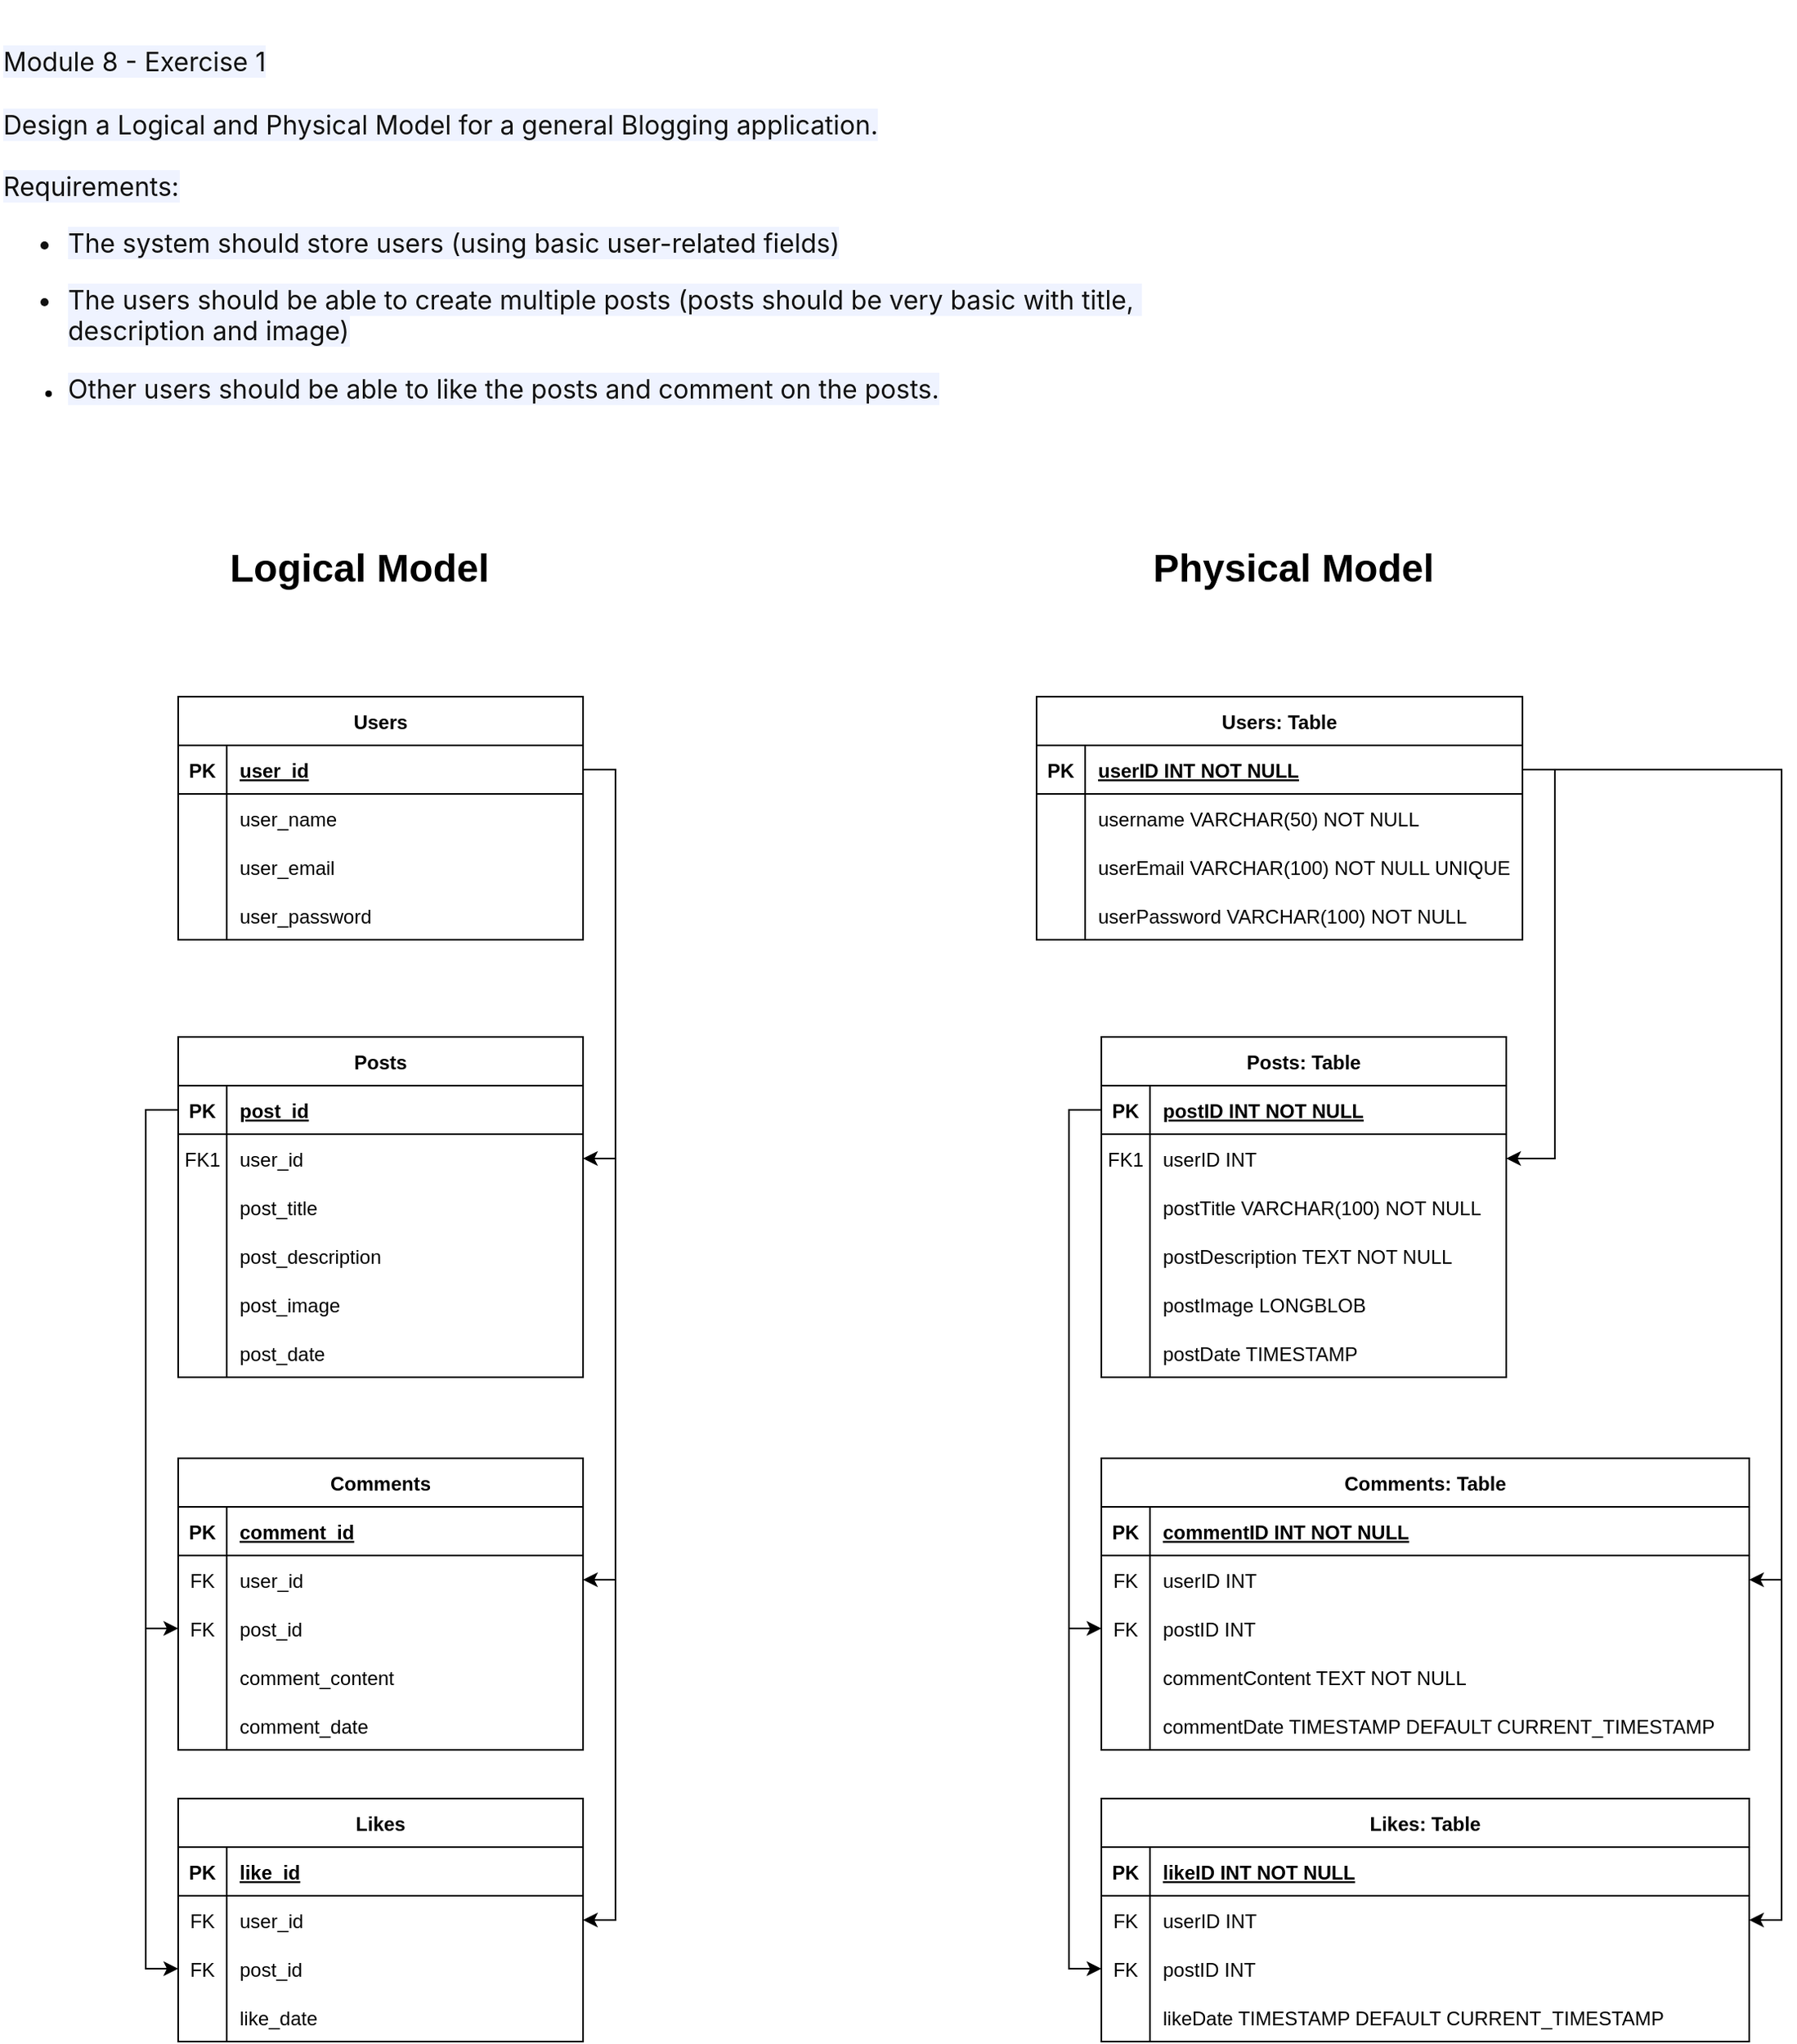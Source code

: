 <mxfile version="24.7.7">
  <diagram id="R2lEEEUBdFMjLlhIrx00" name="Page-1">
    <mxGraphModel dx="840" dy="446" grid="1" gridSize="10" guides="1" tooltips="1" connect="1" arrows="1" fold="1" page="1" pageScale="1" pageWidth="850" pageHeight="1100" math="0" shadow="0" extFonts="Permanent Marker^https://fonts.googleapis.com/css?family=Permanent+Marker">
      <root>
        <mxCell id="0" />
        <mxCell id="1" parent="0" />
        <mxCell id="C-vyLk0tnHw3VtMMgP7b-2" value="Posts" style="shape=table;startSize=30;container=1;collapsible=1;childLayout=tableLayout;fixedRows=1;rowLines=0;fontStyle=1;align=center;resizeLast=1;" parent="1" vertex="1">
          <mxGeometry x="200" y="670" width="250" height="210" as="geometry" />
        </mxCell>
        <mxCell id="C-vyLk0tnHw3VtMMgP7b-3" value="" style="shape=partialRectangle;collapsible=0;dropTarget=0;pointerEvents=0;fillColor=none;points=[[0,0.5],[1,0.5]];portConstraint=eastwest;top=0;left=0;right=0;bottom=1;" parent="C-vyLk0tnHw3VtMMgP7b-2" vertex="1">
          <mxGeometry y="30" width="250" height="30" as="geometry" />
        </mxCell>
        <mxCell id="C-vyLk0tnHw3VtMMgP7b-4" value="PK" style="shape=partialRectangle;overflow=hidden;connectable=0;fillColor=none;top=0;left=0;bottom=0;right=0;fontStyle=1;" parent="C-vyLk0tnHw3VtMMgP7b-3" vertex="1">
          <mxGeometry width="30" height="30" as="geometry">
            <mxRectangle width="30" height="30" as="alternateBounds" />
          </mxGeometry>
        </mxCell>
        <mxCell id="C-vyLk0tnHw3VtMMgP7b-5" value="post_id" style="shape=partialRectangle;overflow=hidden;connectable=0;fillColor=none;top=0;left=0;bottom=0;right=0;align=left;spacingLeft=6;fontStyle=5;" parent="C-vyLk0tnHw3VtMMgP7b-3" vertex="1">
          <mxGeometry x="30" width="220" height="30" as="geometry">
            <mxRectangle width="220" height="30" as="alternateBounds" />
          </mxGeometry>
        </mxCell>
        <mxCell id="C-vyLk0tnHw3VtMMgP7b-6" value="" style="shape=partialRectangle;collapsible=0;dropTarget=0;pointerEvents=0;fillColor=none;points=[[0,0.5],[1,0.5]];portConstraint=eastwest;top=0;left=0;right=0;bottom=0;" parent="C-vyLk0tnHw3VtMMgP7b-2" vertex="1">
          <mxGeometry y="60" width="250" height="30" as="geometry" />
        </mxCell>
        <mxCell id="C-vyLk0tnHw3VtMMgP7b-7" value="FK1" style="shape=partialRectangle;overflow=hidden;connectable=0;fillColor=none;top=0;left=0;bottom=0;right=0;" parent="C-vyLk0tnHw3VtMMgP7b-6" vertex="1">
          <mxGeometry width="30" height="30" as="geometry">
            <mxRectangle width="30" height="30" as="alternateBounds" />
          </mxGeometry>
        </mxCell>
        <mxCell id="C-vyLk0tnHw3VtMMgP7b-8" value="user_id" style="shape=partialRectangle;overflow=hidden;connectable=0;fillColor=none;top=0;left=0;bottom=0;right=0;align=left;spacingLeft=6;" parent="C-vyLk0tnHw3VtMMgP7b-6" vertex="1">
          <mxGeometry x="30" width="220" height="30" as="geometry">
            <mxRectangle width="220" height="30" as="alternateBounds" />
          </mxGeometry>
        </mxCell>
        <mxCell id="C-vyLk0tnHw3VtMMgP7b-9" value="" style="shape=partialRectangle;collapsible=0;dropTarget=0;pointerEvents=0;fillColor=none;points=[[0,0.5],[1,0.5]];portConstraint=eastwest;top=0;left=0;right=0;bottom=0;" parent="C-vyLk0tnHw3VtMMgP7b-2" vertex="1">
          <mxGeometry y="90" width="250" height="30" as="geometry" />
        </mxCell>
        <mxCell id="C-vyLk0tnHw3VtMMgP7b-10" value="" style="shape=partialRectangle;overflow=hidden;connectable=0;fillColor=none;top=0;left=0;bottom=0;right=0;" parent="C-vyLk0tnHw3VtMMgP7b-9" vertex="1">
          <mxGeometry width="30" height="30" as="geometry">
            <mxRectangle width="30" height="30" as="alternateBounds" />
          </mxGeometry>
        </mxCell>
        <mxCell id="C-vyLk0tnHw3VtMMgP7b-11" value="post_title" style="shape=partialRectangle;overflow=hidden;connectable=0;fillColor=none;top=0;left=0;bottom=0;right=0;align=left;spacingLeft=6;" parent="C-vyLk0tnHw3VtMMgP7b-9" vertex="1">
          <mxGeometry x="30" width="220" height="30" as="geometry">
            <mxRectangle width="220" height="30" as="alternateBounds" />
          </mxGeometry>
        </mxCell>
        <mxCell id="HWgr7O2YKV5X13XXDpk1-20" style="shape=partialRectangle;collapsible=0;dropTarget=0;pointerEvents=0;fillColor=none;points=[[0,0.5],[1,0.5]];portConstraint=eastwest;top=0;left=0;right=0;bottom=0;" vertex="1" parent="C-vyLk0tnHw3VtMMgP7b-2">
          <mxGeometry y="120" width="250" height="30" as="geometry" />
        </mxCell>
        <mxCell id="HWgr7O2YKV5X13XXDpk1-21" style="shape=partialRectangle;overflow=hidden;connectable=0;fillColor=none;top=0;left=0;bottom=0;right=0;" vertex="1" parent="HWgr7O2YKV5X13XXDpk1-20">
          <mxGeometry width="30" height="30" as="geometry">
            <mxRectangle width="30" height="30" as="alternateBounds" />
          </mxGeometry>
        </mxCell>
        <mxCell id="HWgr7O2YKV5X13XXDpk1-22" value="post_description" style="shape=partialRectangle;overflow=hidden;connectable=0;fillColor=none;top=0;left=0;bottom=0;right=0;align=left;spacingLeft=6;" vertex="1" parent="HWgr7O2YKV5X13XXDpk1-20">
          <mxGeometry x="30" width="220" height="30" as="geometry">
            <mxRectangle width="220" height="30" as="alternateBounds" />
          </mxGeometry>
        </mxCell>
        <mxCell id="HWgr7O2YKV5X13XXDpk1-23" style="shape=partialRectangle;collapsible=0;dropTarget=0;pointerEvents=0;fillColor=none;points=[[0,0.5],[1,0.5]];portConstraint=eastwest;top=0;left=0;right=0;bottom=0;" vertex="1" parent="C-vyLk0tnHw3VtMMgP7b-2">
          <mxGeometry y="150" width="250" height="30" as="geometry" />
        </mxCell>
        <mxCell id="HWgr7O2YKV5X13XXDpk1-24" style="shape=partialRectangle;overflow=hidden;connectable=0;fillColor=none;top=0;left=0;bottom=0;right=0;" vertex="1" parent="HWgr7O2YKV5X13XXDpk1-23">
          <mxGeometry width="30" height="30" as="geometry">
            <mxRectangle width="30" height="30" as="alternateBounds" />
          </mxGeometry>
        </mxCell>
        <mxCell id="HWgr7O2YKV5X13XXDpk1-25" value="post_image" style="shape=partialRectangle;overflow=hidden;connectable=0;fillColor=none;top=0;left=0;bottom=0;right=0;align=left;spacingLeft=6;" vertex="1" parent="HWgr7O2YKV5X13XXDpk1-23">
          <mxGeometry x="30" width="220" height="30" as="geometry">
            <mxRectangle width="220" height="30" as="alternateBounds" />
          </mxGeometry>
        </mxCell>
        <mxCell id="HWgr7O2YKV5X13XXDpk1-54" style="shape=partialRectangle;collapsible=0;dropTarget=0;pointerEvents=0;fillColor=none;points=[[0,0.5],[1,0.5]];portConstraint=eastwest;top=0;left=0;right=0;bottom=0;" vertex="1" parent="C-vyLk0tnHw3VtMMgP7b-2">
          <mxGeometry y="180" width="250" height="30" as="geometry" />
        </mxCell>
        <mxCell id="HWgr7O2YKV5X13XXDpk1-55" style="shape=partialRectangle;overflow=hidden;connectable=0;fillColor=none;top=0;left=0;bottom=0;right=0;" vertex="1" parent="HWgr7O2YKV5X13XXDpk1-54">
          <mxGeometry width="30" height="30" as="geometry">
            <mxRectangle width="30" height="30" as="alternateBounds" />
          </mxGeometry>
        </mxCell>
        <mxCell id="HWgr7O2YKV5X13XXDpk1-56" value="post_date" style="shape=partialRectangle;overflow=hidden;connectable=0;fillColor=none;top=0;left=0;bottom=0;right=0;align=left;spacingLeft=6;" vertex="1" parent="HWgr7O2YKV5X13XXDpk1-54">
          <mxGeometry x="30" width="220" height="30" as="geometry">
            <mxRectangle width="220" height="30" as="alternateBounds" />
          </mxGeometry>
        </mxCell>
        <mxCell id="C-vyLk0tnHw3VtMMgP7b-23" value="Users" style="shape=table;startSize=30;container=1;collapsible=1;childLayout=tableLayout;fixedRows=1;rowLines=0;fontStyle=1;align=center;resizeLast=1;" parent="1" vertex="1">
          <mxGeometry x="200" y="460" width="250" height="150" as="geometry" />
        </mxCell>
        <mxCell id="C-vyLk0tnHw3VtMMgP7b-24" value="" style="shape=partialRectangle;collapsible=0;dropTarget=0;pointerEvents=0;fillColor=none;points=[[0,0.5],[1,0.5]];portConstraint=eastwest;top=0;left=0;right=0;bottom=1;" parent="C-vyLk0tnHw3VtMMgP7b-23" vertex="1">
          <mxGeometry y="30" width="250" height="30" as="geometry" />
        </mxCell>
        <mxCell id="C-vyLk0tnHw3VtMMgP7b-25" value="PK" style="shape=partialRectangle;overflow=hidden;connectable=0;fillColor=none;top=0;left=0;bottom=0;right=0;fontStyle=1;" parent="C-vyLk0tnHw3VtMMgP7b-24" vertex="1">
          <mxGeometry width="30" height="30" as="geometry">
            <mxRectangle width="30" height="30" as="alternateBounds" />
          </mxGeometry>
        </mxCell>
        <mxCell id="C-vyLk0tnHw3VtMMgP7b-26" value="user_id" style="shape=partialRectangle;overflow=hidden;connectable=0;fillColor=none;top=0;left=0;bottom=0;right=0;align=left;spacingLeft=6;fontStyle=5;" parent="C-vyLk0tnHw3VtMMgP7b-24" vertex="1">
          <mxGeometry x="30" width="220" height="30" as="geometry">
            <mxRectangle width="220" height="30" as="alternateBounds" />
          </mxGeometry>
        </mxCell>
        <mxCell id="C-vyLk0tnHw3VtMMgP7b-27" value="" style="shape=partialRectangle;collapsible=0;dropTarget=0;pointerEvents=0;fillColor=none;points=[[0,0.5],[1,0.5]];portConstraint=eastwest;top=0;left=0;right=0;bottom=0;" parent="C-vyLk0tnHw3VtMMgP7b-23" vertex="1">
          <mxGeometry y="60" width="250" height="30" as="geometry" />
        </mxCell>
        <mxCell id="C-vyLk0tnHw3VtMMgP7b-28" value="" style="shape=partialRectangle;overflow=hidden;connectable=0;fillColor=none;top=0;left=0;bottom=0;right=0;" parent="C-vyLk0tnHw3VtMMgP7b-27" vertex="1">
          <mxGeometry width="30" height="30" as="geometry">
            <mxRectangle width="30" height="30" as="alternateBounds" />
          </mxGeometry>
        </mxCell>
        <mxCell id="C-vyLk0tnHw3VtMMgP7b-29" value="user_name" style="shape=partialRectangle;overflow=hidden;connectable=0;fillColor=none;top=0;left=0;bottom=0;right=0;align=left;spacingLeft=6;" parent="C-vyLk0tnHw3VtMMgP7b-27" vertex="1">
          <mxGeometry x="30" width="220" height="30" as="geometry">
            <mxRectangle width="220" height="30" as="alternateBounds" />
          </mxGeometry>
        </mxCell>
        <mxCell id="HWgr7O2YKV5X13XXDpk1-26" style="shape=partialRectangle;collapsible=0;dropTarget=0;pointerEvents=0;fillColor=none;points=[[0,0.5],[1,0.5]];portConstraint=eastwest;top=0;left=0;right=0;bottom=0;" vertex="1" parent="C-vyLk0tnHw3VtMMgP7b-23">
          <mxGeometry y="90" width="250" height="30" as="geometry" />
        </mxCell>
        <mxCell id="HWgr7O2YKV5X13XXDpk1-27" style="shape=partialRectangle;overflow=hidden;connectable=0;fillColor=none;top=0;left=0;bottom=0;right=0;" vertex="1" parent="HWgr7O2YKV5X13XXDpk1-26">
          <mxGeometry width="30" height="30" as="geometry">
            <mxRectangle width="30" height="30" as="alternateBounds" />
          </mxGeometry>
        </mxCell>
        <mxCell id="HWgr7O2YKV5X13XXDpk1-28" value="user_email" style="shape=partialRectangle;overflow=hidden;connectable=0;fillColor=none;top=0;left=0;bottom=0;right=0;align=left;spacingLeft=6;" vertex="1" parent="HWgr7O2YKV5X13XXDpk1-26">
          <mxGeometry x="30" width="220" height="30" as="geometry">
            <mxRectangle width="220" height="30" as="alternateBounds" />
          </mxGeometry>
        </mxCell>
        <mxCell id="HWgr7O2YKV5X13XXDpk1-29" style="shape=partialRectangle;collapsible=0;dropTarget=0;pointerEvents=0;fillColor=none;points=[[0,0.5],[1,0.5]];portConstraint=eastwest;top=0;left=0;right=0;bottom=0;" vertex="1" parent="C-vyLk0tnHw3VtMMgP7b-23">
          <mxGeometry y="120" width="250" height="30" as="geometry" />
        </mxCell>
        <mxCell id="HWgr7O2YKV5X13XXDpk1-30" style="shape=partialRectangle;overflow=hidden;connectable=0;fillColor=none;top=0;left=0;bottom=0;right=0;" vertex="1" parent="HWgr7O2YKV5X13XXDpk1-29">
          <mxGeometry width="30" height="30" as="geometry">
            <mxRectangle width="30" height="30" as="alternateBounds" />
          </mxGeometry>
        </mxCell>
        <mxCell id="HWgr7O2YKV5X13XXDpk1-31" value="user_password" style="shape=partialRectangle;overflow=hidden;connectable=0;fillColor=none;top=0;left=0;bottom=0;right=0;align=left;spacingLeft=6;" vertex="1" parent="HWgr7O2YKV5X13XXDpk1-29">
          <mxGeometry x="30" width="220" height="30" as="geometry">
            <mxRectangle width="220" height="30" as="alternateBounds" />
          </mxGeometry>
        </mxCell>
        <mxCell id="HWgr7O2YKV5X13XXDpk1-41" value="Likes" style="shape=table;startSize=30;container=1;collapsible=1;childLayout=tableLayout;fixedRows=1;rowLines=0;fontStyle=1;align=center;resizeLast=1;" vertex="1" parent="1">
          <mxGeometry x="200" y="1140" width="250" height="150" as="geometry" />
        </mxCell>
        <mxCell id="HWgr7O2YKV5X13XXDpk1-42" value="" style="shape=partialRectangle;collapsible=0;dropTarget=0;pointerEvents=0;fillColor=none;points=[[0,0.5],[1,0.5]];portConstraint=eastwest;top=0;left=0;right=0;bottom=1;" vertex="1" parent="HWgr7O2YKV5X13XXDpk1-41">
          <mxGeometry y="30" width="250" height="30" as="geometry" />
        </mxCell>
        <mxCell id="HWgr7O2YKV5X13XXDpk1-43" value="PK" style="shape=partialRectangle;overflow=hidden;connectable=0;fillColor=none;top=0;left=0;bottom=0;right=0;fontStyle=1;" vertex="1" parent="HWgr7O2YKV5X13XXDpk1-42">
          <mxGeometry width="30" height="30" as="geometry">
            <mxRectangle width="30" height="30" as="alternateBounds" />
          </mxGeometry>
        </mxCell>
        <mxCell id="HWgr7O2YKV5X13XXDpk1-44" value="like_id" style="shape=partialRectangle;overflow=hidden;connectable=0;fillColor=none;top=0;left=0;bottom=0;right=0;align=left;spacingLeft=6;fontStyle=5;" vertex="1" parent="HWgr7O2YKV5X13XXDpk1-42">
          <mxGeometry x="30" width="220" height="30" as="geometry">
            <mxRectangle width="220" height="30" as="alternateBounds" />
          </mxGeometry>
        </mxCell>
        <mxCell id="HWgr7O2YKV5X13XXDpk1-45" value="" style="shape=partialRectangle;collapsible=0;dropTarget=0;pointerEvents=0;fillColor=none;points=[[0,0.5],[1,0.5]];portConstraint=eastwest;top=0;left=0;right=0;bottom=0;" vertex="1" parent="HWgr7O2YKV5X13XXDpk1-41">
          <mxGeometry y="60" width="250" height="30" as="geometry" />
        </mxCell>
        <mxCell id="HWgr7O2YKV5X13XXDpk1-46" value="FK" style="shape=partialRectangle;overflow=hidden;connectable=0;fillColor=none;top=0;left=0;bottom=0;right=0;" vertex="1" parent="HWgr7O2YKV5X13XXDpk1-45">
          <mxGeometry width="30" height="30" as="geometry">
            <mxRectangle width="30" height="30" as="alternateBounds" />
          </mxGeometry>
        </mxCell>
        <mxCell id="HWgr7O2YKV5X13XXDpk1-47" value="user_id" style="shape=partialRectangle;overflow=hidden;connectable=0;fillColor=none;top=0;left=0;bottom=0;right=0;align=left;spacingLeft=6;" vertex="1" parent="HWgr7O2YKV5X13XXDpk1-45">
          <mxGeometry x="30" width="220" height="30" as="geometry">
            <mxRectangle width="220" height="30" as="alternateBounds" />
          </mxGeometry>
        </mxCell>
        <mxCell id="HWgr7O2YKV5X13XXDpk1-48" style="shape=partialRectangle;collapsible=0;dropTarget=0;pointerEvents=0;fillColor=none;points=[[0,0.5],[1,0.5]];portConstraint=eastwest;top=0;left=0;right=0;bottom=0;" vertex="1" parent="HWgr7O2YKV5X13XXDpk1-41">
          <mxGeometry y="90" width="250" height="30" as="geometry" />
        </mxCell>
        <mxCell id="HWgr7O2YKV5X13XXDpk1-49" value="FK" style="shape=partialRectangle;overflow=hidden;connectable=0;fillColor=none;top=0;left=0;bottom=0;right=0;" vertex="1" parent="HWgr7O2YKV5X13XXDpk1-48">
          <mxGeometry width="30" height="30" as="geometry">
            <mxRectangle width="30" height="30" as="alternateBounds" />
          </mxGeometry>
        </mxCell>
        <mxCell id="HWgr7O2YKV5X13XXDpk1-50" value="post_id" style="shape=partialRectangle;overflow=hidden;connectable=0;fillColor=none;top=0;left=0;bottom=0;right=0;align=left;spacingLeft=6;" vertex="1" parent="HWgr7O2YKV5X13XXDpk1-48">
          <mxGeometry x="30" width="220" height="30" as="geometry">
            <mxRectangle width="220" height="30" as="alternateBounds" />
          </mxGeometry>
        </mxCell>
        <mxCell id="HWgr7O2YKV5X13XXDpk1-51" style="shape=partialRectangle;collapsible=0;dropTarget=0;pointerEvents=0;fillColor=none;points=[[0,0.5],[1,0.5]];portConstraint=eastwest;top=0;left=0;right=0;bottom=0;" vertex="1" parent="HWgr7O2YKV5X13XXDpk1-41">
          <mxGeometry y="120" width="250" height="30" as="geometry" />
        </mxCell>
        <mxCell id="HWgr7O2YKV5X13XXDpk1-52" style="shape=partialRectangle;overflow=hidden;connectable=0;fillColor=none;top=0;left=0;bottom=0;right=0;" vertex="1" parent="HWgr7O2YKV5X13XXDpk1-51">
          <mxGeometry width="30" height="30" as="geometry">
            <mxRectangle width="30" height="30" as="alternateBounds" />
          </mxGeometry>
        </mxCell>
        <mxCell id="HWgr7O2YKV5X13XXDpk1-53" value="like_date" style="shape=partialRectangle;overflow=hidden;connectable=0;fillColor=none;top=0;left=0;bottom=0;right=0;align=left;spacingLeft=6;" vertex="1" parent="HWgr7O2YKV5X13XXDpk1-51">
          <mxGeometry x="30" width="220" height="30" as="geometry">
            <mxRectangle width="220" height="30" as="alternateBounds" />
          </mxGeometry>
        </mxCell>
        <mxCell id="HWgr7O2YKV5X13XXDpk1-57" value="Comments" style="shape=table;startSize=30;container=1;collapsible=1;childLayout=tableLayout;fixedRows=1;rowLines=0;fontStyle=1;align=center;resizeLast=1;" vertex="1" parent="1">
          <mxGeometry x="200" y="930" width="250" height="180" as="geometry" />
        </mxCell>
        <mxCell id="HWgr7O2YKV5X13XXDpk1-58" value="" style="shape=partialRectangle;collapsible=0;dropTarget=0;pointerEvents=0;fillColor=none;points=[[0,0.5],[1,0.5]];portConstraint=eastwest;top=0;left=0;right=0;bottom=1;" vertex="1" parent="HWgr7O2YKV5X13XXDpk1-57">
          <mxGeometry y="30" width="250" height="30" as="geometry" />
        </mxCell>
        <mxCell id="HWgr7O2YKV5X13XXDpk1-59" value="PK" style="shape=partialRectangle;overflow=hidden;connectable=0;fillColor=none;top=0;left=0;bottom=0;right=0;fontStyle=1;" vertex="1" parent="HWgr7O2YKV5X13XXDpk1-58">
          <mxGeometry width="30" height="30" as="geometry">
            <mxRectangle width="30" height="30" as="alternateBounds" />
          </mxGeometry>
        </mxCell>
        <mxCell id="HWgr7O2YKV5X13XXDpk1-60" value="comment_id" style="shape=partialRectangle;overflow=hidden;connectable=0;fillColor=none;top=0;left=0;bottom=0;right=0;align=left;spacingLeft=6;fontStyle=5;" vertex="1" parent="HWgr7O2YKV5X13XXDpk1-58">
          <mxGeometry x="30" width="220" height="30" as="geometry">
            <mxRectangle width="220" height="30" as="alternateBounds" />
          </mxGeometry>
        </mxCell>
        <mxCell id="HWgr7O2YKV5X13XXDpk1-61" value="" style="shape=partialRectangle;collapsible=0;dropTarget=0;pointerEvents=0;fillColor=none;points=[[0,0.5],[1,0.5]];portConstraint=eastwest;top=0;left=0;right=0;bottom=0;" vertex="1" parent="HWgr7O2YKV5X13XXDpk1-57">
          <mxGeometry y="60" width="250" height="30" as="geometry" />
        </mxCell>
        <mxCell id="HWgr7O2YKV5X13XXDpk1-62" value="FK" style="shape=partialRectangle;overflow=hidden;connectable=0;fillColor=none;top=0;left=0;bottom=0;right=0;" vertex="1" parent="HWgr7O2YKV5X13XXDpk1-61">
          <mxGeometry width="30" height="30" as="geometry">
            <mxRectangle width="30" height="30" as="alternateBounds" />
          </mxGeometry>
        </mxCell>
        <mxCell id="HWgr7O2YKV5X13XXDpk1-63" value="user_id" style="shape=partialRectangle;overflow=hidden;connectable=0;fillColor=none;top=0;left=0;bottom=0;right=0;align=left;spacingLeft=6;" vertex="1" parent="HWgr7O2YKV5X13XXDpk1-61">
          <mxGeometry x="30" width="220" height="30" as="geometry">
            <mxRectangle width="220" height="30" as="alternateBounds" />
          </mxGeometry>
        </mxCell>
        <mxCell id="HWgr7O2YKV5X13XXDpk1-64" style="shape=partialRectangle;collapsible=0;dropTarget=0;pointerEvents=0;fillColor=none;points=[[0,0.5],[1,0.5]];portConstraint=eastwest;top=0;left=0;right=0;bottom=0;" vertex="1" parent="HWgr7O2YKV5X13XXDpk1-57">
          <mxGeometry y="90" width="250" height="30" as="geometry" />
        </mxCell>
        <mxCell id="HWgr7O2YKV5X13XXDpk1-65" value="FK" style="shape=partialRectangle;overflow=hidden;connectable=0;fillColor=none;top=0;left=0;bottom=0;right=0;" vertex="1" parent="HWgr7O2YKV5X13XXDpk1-64">
          <mxGeometry width="30" height="30" as="geometry">
            <mxRectangle width="30" height="30" as="alternateBounds" />
          </mxGeometry>
        </mxCell>
        <mxCell id="HWgr7O2YKV5X13XXDpk1-66" value="post_id" style="shape=partialRectangle;overflow=hidden;connectable=0;fillColor=none;top=0;left=0;bottom=0;right=0;align=left;spacingLeft=6;" vertex="1" parent="HWgr7O2YKV5X13XXDpk1-64">
          <mxGeometry x="30" width="220" height="30" as="geometry">
            <mxRectangle width="220" height="30" as="alternateBounds" />
          </mxGeometry>
        </mxCell>
        <mxCell id="HWgr7O2YKV5X13XXDpk1-183" style="shape=partialRectangle;collapsible=0;dropTarget=0;pointerEvents=0;fillColor=none;points=[[0,0.5],[1,0.5]];portConstraint=eastwest;top=0;left=0;right=0;bottom=0;" vertex="1" parent="HWgr7O2YKV5X13XXDpk1-57">
          <mxGeometry y="120" width="250" height="30" as="geometry" />
        </mxCell>
        <mxCell id="HWgr7O2YKV5X13XXDpk1-184" style="shape=partialRectangle;overflow=hidden;connectable=0;fillColor=none;top=0;left=0;bottom=0;right=0;" vertex="1" parent="HWgr7O2YKV5X13XXDpk1-183">
          <mxGeometry width="30" height="30" as="geometry">
            <mxRectangle width="30" height="30" as="alternateBounds" />
          </mxGeometry>
        </mxCell>
        <mxCell id="HWgr7O2YKV5X13XXDpk1-185" value="comment_content" style="shape=partialRectangle;overflow=hidden;connectable=0;fillColor=none;top=0;left=0;bottom=0;right=0;align=left;spacingLeft=6;" vertex="1" parent="HWgr7O2YKV5X13XXDpk1-183">
          <mxGeometry x="30" width="220" height="30" as="geometry">
            <mxRectangle width="220" height="30" as="alternateBounds" />
          </mxGeometry>
        </mxCell>
        <mxCell id="HWgr7O2YKV5X13XXDpk1-67" style="shape=partialRectangle;collapsible=0;dropTarget=0;pointerEvents=0;fillColor=none;points=[[0,0.5],[1,0.5]];portConstraint=eastwest;top=0;left=0;right=0;bottom=0;" vertex="1" parent="HWgr7O2YKV5X13XXDpk1-57">
          <mxGeometry y="150" width="250" height="30" as="geometry" />
        </mxCell>
        <mxCell id="HWgr7O2YKV5X13XXDpk1-68" style="shape=partialRectangle;overflow=hidden;connectable=0;fillColor=none;top=0;left=0;bottom=0;right=0;" vertex="1" parent="HWgr7O2YKV5X13XXDpk1-67">
          <mxGeometry width="30" height="30" as="geometry">
            <mxRectangle width="30" height="30" as="alternateBounds" />
          </mxGeometry>
        </mxCell>
        <mxCell id="HWgr7O2YKV5X13XXDpk1-69" value="comment_date" style="shape=partialRectangle;overflow=hidden;connectable=0;fillColor=none;top=0;left=0;bottom=0;right=0;align=left;spacingLeft=6;" vertex="1" parent="HWgr7O2YKV5X13XXDpk1-67">
          <mxGeometry x="30" width="220" height="30" as="geometry">
            <mxRectangle width="220" height="30" as="alternateBounds" />
          </mxGeometry>
        </mxCell>
        <mxCell id="HWgr7O2YKV5X13XXDpk1-79" style="edgeStyle=orthogonalEdgeStyle;rounded=0;orthogonalLoop=1;jettySize=auto;html=1;exitX=1;exitY=0.5;exitDx=0;exitDy=0;entryX=1;entryY=0.5;entryDx=0;entryDy=0;" edge="1" parent="1" source="C-vyLk0tnHw3VtMMgP7b-24" target="C-vyLk0tnHw3VtMMgP7b-6">
          <mxGeometry relative="1" as="geometry" />
        </mxCell>
        <mxCell id="HWgr7O2YKV5X13XXDpk1-80" style="edgeStyle=orthogonalEdgeStyle;rounded=0;orthogonalLoop=1;jettySize=auto;html=1;exitX=1;exitY=0.5;exitDx=0;exitDy=0;entryX=1;entryY=0.5;entryDx=0;entryDy=0;" edge="1" parent="1" source="C-vyLk0tnHw3VtMMgP7b-24" target="HWgr7O2YKV5X13XXDpk1-61">
          <mxGeometry relative="1" as="geometry" />
        </mxCell>
        <mxCell id="HWgr7O2YKV5X13XXDpk1-81" style="edgeStyle=orthogonalEdgeStyle;rounded=0;orthogonalLoop=1;jettySize=auto;html=1;exitX=1;exitY=0.5;exitDx=0;exitDy=0;entryX=1;entryY=0.5;entryDx=0;entryDy=0;" edge="1" parent="1" source="C-vyLk0tnHw3VtMMgP7b-24" target="HWgr7O2YKV5X13XXDpk1-45">
          <mxGeometry relative="1" as="geometry" />
        </mxCell>
        <mxCell id="HWgr7O2YKV5X13XXDpk1-82" style="edgeStyle=orthogonalEdgeStyle;rounded=0;orthogonalLoop=1;jettySize=auto;html=1;exitX=0;exitY=0.5;exitDx=0;exitDy=0;entryX=0;entryY=0.5;entryDx=0;entryDy=0;" edge="1" parent="1" source="C-vyLk0tnHw3VtMMgP7b-3" target="HWgr7O2YKV5X13XXDpk1-64">
          <mxGeometry relative="1" as="geometry" />
        </mxCell>
        <mxCell id="HWgr7O2YKV5X13XXDpk1-83" style="edgeStyle=orthogonalEdgeStyle;rounded=0;orthogonalLoop=1;jettySize=auto;html=1;exitX=0;exitY=0.5;exitDx=0;exitDy=0;entryX=0;entryY=0.5;entryDx=0;entryDy=0;" edge="1" parent="1" source="C-vyLk0tnHw3VtMMgP7b-3" target="HWgr7O2YKV5X13XXDpk1-48">
          <mxGeometry relative="1" as="geometry" />
        </mxCell>
        <mxCell id="HWgr7O2YKV5X13XXDpk1-84" value="&lt;div&gt;&lt;span style=&quot;color: rgb(17, 17, 17); font-family: -apple-system, Roboto, SegoeUI, &amp;quot;Segoe UI&amp;quot;, &amp;quot;Helvetica Neue&amp;quot;, Helvetica, &amp;quot;Microsoft YaHei&amp;quot;, &amp;quot;Meiryo UI&amp;quot;, Meiryo, &amp;quot;Arial Unicode MS&amp;quot;, sans-serif; font-size: 16px; white-space-collapse: preserve; background-color: rgb(239, 243, 255);&quot;&gt;Module 8 - Exercise 1&lt;/span&gt;&lt;/div&gt;&lt;div&gt;&lt;span style=&quot;color: rgb(17, 17, 17); font-family: -apple-system, Roboto, SegoeUI, &amp;quot;Segoe UI&amp;quot;, &amp;quot;Helvetica Neue&amp;quot;, Helvetica, &amp;quot;Microsoft YaHei&amp;quot;, &amp;quot;Meiryo UI&amp;quot;, Meiryo, &amp;quot;Arial Unicode MS&amp;quot;, sans-serif; font-size: 16px; white-space-collapse: preserve; background-color: rgb(239, 243, 255);&quot;&gt;&lt;br&gt;&lt;/span&gt;&lt;/div&gt;&lt;span style=&quot;color: rgb(17, 17, 17); font-family: -apple-system, Roboto, SegoeUI, &amp;quot;Segoe UI&amp;quot;, &amp;quot;Helvetica Neue&amp;quot;, Helvetica, &amp;quot;Microsoft YaHei&amp;quot;, &amp;quot;Meiryo UI&amp;quot;, Meiryo, &amp;quot;Arial Unicode MS&amp;quot;, sans-serif; font-size: 16px; white-space-collapse: preserve; background-color: rgb(239, 243, 255);&quot;&gt;Design a Logical and Physical Model for a general Blogging application.&lt;/span&gt;&lt;div&gt;&lt;span style=&quot;color: rgb(17, 17, 17); font-family: -apple-system, Roboto, SegoeUI, &amp;quot;Segoe UI&amp;quot;, &amp;quot;Helvetica Neue&amp;quot;, Helvetica, &amp;quot;Microsoft YaHei&amp;quot;, &amp;quot;Meiryo UI&amp;quot;, Meiryo, &amp;quot;Arial Unicode MS&amp;quot;, sans-serif; font-size: 16px; white-space-collapse: preserve; background-color: rgb(239, 243, 255);&quot;&gt;&lt;br&gt;Requirements:&lt;br&gt;&lt;ul&gt;&lt;li&gt;&lt;span style=&quot;color: rgb(17, 17, 17); font-family: -apple-system, Roboto, SegoeUI, &amp;quot;Segoe UI&amp;quot;, &amp;quot;Helvetica Neue&amp;quot;, Helvetica, &amp;quot;Microsoft YaHei&amp;quot;, &amp;quot;Meiryo UI&amp;quot;, Meiryo, &amp;quot;Arial Unicode MS&amp;quot;, sans-serif; font-size: 16px; white-space-collapse: preserve; background-color: rgb(239, 243, 255);&quot;&gt;The system should store users (using basic user-related fields)&lt;/span&gt;&lt;/li&gt;&lt;/ul&gt;&lt;/span&gt;&lt;/div&gt;&lt;div&gt;&lt;span style=&quot;color: rgb(17, 17, 17); font-family: -apple-system, Roboto, SegoeUI, &amp;quot;Segoe UI&amp;quot;, &amp;quot;Helvetica Neue&amp;quot;, Helvetica, &amp;quot;Microsoft YaHei&amp;quot;, &amp;quot;Meiryo UI&amp;quot;, Meiryo, &amp;quot;Arial Unicode MS&amp;quot;, sans-serif; font-size: 16px; white-space-collapse: preserve; background-color: rgb(239, 243, 255);&quot;&gt;&lt;ul&gt;&lt;li&gt;&lt;span style=&quot;color: rgb(17, 17, 17); font-family: -apple-system, Roboto, SegoeUI, &amp;quot;Segoe UI&amp;quot;, &amp;quot;Helvetica Neue&amp;quot;, Helvetica, &amp;quot;Microsoft YaHei&amp;quot;, &amp;quot;Meiryo UI&amp;quot;, Meiryo, &amp;quot;Arial Unicode MS&amp;quot;, sans-serif; font-size: 16px; white-space-collapse: preserve; background-color: rgb(239, 243, 255);&quot;&gt;The users should be able to create multiple posts (posts should be very basic with &lt;/span&gt;&lt;span style=&quot;background-color: rgb(239, 243, 255); color: rgb(17, 17, 17); font-family: -apple-system, Roboto, SegoeUI, &amp;quot;Segoe UI&amp;quot;, &amp;quot;Helvetica Neue&amp;quot;, Helvetica, &amp;quot;Microsoft YaHei&amp;quot;, &amp;quot;Meiryo UI&amp;quot;, Meiryo, &amp;quot;Arial Unicode MS&amp;quot;, sans-serif; font-size: 16px; white-space-collapse: preserve;&quot;&gt;title, description and image)&lt;/span&gt;&lt;/li&gt;&lt;/ul&gt;&lt;/span&gt;&lt;/div&gt;&lt;div&gt;&lt;ul&gt;&lt;li&gt;&lt;span style=&quot;color: rgb(17, 17, 17); font-family: -apple-system, Roboto, SegoeUI, &amp;quot;Segoe UI&amp;quot;, &amp;quot;Helvetica Neue&amp;quot;, Helvetica, &amp;quot;Microsoft YaHei&amp;quot;, &amp;quot;Meiryo UI&amp;quot;, Meiryo, &amp;quot;Arial Unicode MS&amp;quot;, sans-serif; font-size: 16px; white-space-collapse: preserve; background-color: rgb(239, 243, 255);&quot;&gt;Other users should be able to like the posts and comment on the posts.&lt;/span&gt;&lt;/li&gt;&lt;/ul&gt;&lt;/div&gt;" style="text;html=1;align=left;verticalAlign=middle;whiteSpace=wrap;rounded=0;" vertex="1" parent="1">
          <mxGeometry x="90" y="30" width="750" height="290" as="geometry" />
        </mxCell>
        <mxCell id="HWgr7O2YKV5X13XXDpk1-85" value="&lt;h1 style=&quot;margin-top: 0px;&quot;&gt;Logical Model&lt;/h1&gt;" style="text;html=1;whiteSpace=wrap;overflow=hidden;rounded=0;" vertex="1" parent="1">
          <mxGeometry x="230" y="360" width="180" height="50" as="geometry" />
        </mxCell>
        <mxCell id="HWgr7O2YKV5X13XXDpk1-115" value="Posts: Table" style="shape=table;startSize=30;container=1;collapsible=1;childLayout=tableLayout;fixedRows=1;rowLines=0;fontStyle=1;align=center;resizeLast=1;" vertex="1" parent="1">
          <mxGeometry x="770" y="670" width="250" height="210" as="geometry" />
        </mxCell>
        <mxCell id="HWgr7O2YKV5X13XXDpk1-116" value="" style="shape=partialRectangle;collapsible=0;dropTarget=0;pointerEvents=0;fillColor=none;points=[[0,0.5],[1,0.5]];portConstraint=eastwest;top=0;left=0;right=0;bottom=1;" vertex="1" parent="HWgr7O2YKV5X13XXDpk1-115">
          <mxGeometry y="30" width="250" height="30" as="geometry" />
        </mxCell>
        <mxCell id="HWgr7O2YKV5X13XXDpk1-117" value="PK" style="shape=partialRectangle;overflow=hidden;connectable=0;fillColor=none;top=0;left=0;bottom=0;right=0;fontStyle=1;" vertex="1" parent="HWgr7O2YKV5X13XXDpk1-116">
          <mxGeometry width="30" height="30" as="geometry">
            <mxRectangle width="30" height="30" as="alternateBounds" />
          </mxGeometry>
        </mxCell>
        <mxCell id="HWgr7O2YKV5X13XXDpk1-118" value="postID INT NOT NULL " style="shape=partialRectangle;overflow=hidden;connectable=0;fillColor=none;top=0;left=0;bottom=0;right=0;align=left;spacingLeft=6;fontStyle=5;" vertex="1" parent="HWgr7O2YKV5X13XXDpk1-116">
          <mxGeometry x="30" width="220" height="30" as="geometry">
            <mxRectangle width="220" height="30" as="alternateBounds" />
          </mxGeometry>
        </mxCell>
        <mxCell id="HWgr7O2YKV5X13XXDpk1-119" value="" style="shape=partialRectangle;collapsible=0;dropTarget=0;pointerEvents=0;fillColor=none;points=[[0,0.5],[1,0.5]];portConstraint=eastwest;top=0;left=0;right=0;bottom=0;" vertex="1" parent="HWgr7O2YKV5X13XXDpk1-115">
          <mxGeometry y="60" width="250" height="30" as="geometry" />
        </mxCell>
        <mxCell id="HWgr7O2YKV5X13XXDpk1-120" value="FK1" style="shape=partialRectangle;overflow=hidden;connectable=0;fillColor=none;top=0;left=0;bottom=0;right=0;" vertex="1" parent="HWgr7O2YKV5X13XXDpk1-119">
          <mxGeometry width="30" height="30" as="geometry">
            <mxRectangle width="30" height="30" as="alternateBounds" />
          </mxGeometry>
        </mxCell>
        <mxCell id="HWgr7O2YKV5X13XXDpk1-121" value="userID INT" style="shape=partialRectangle;overflow=hidden;connectable=0;fillColor=none;top=0;left=0;bottom=0;right=0;align=left;spacingLeft=6;" vertex="1" parent="HWgr7O2YKV5X13XXDpk1-119">
          <mxGeometry x="30" width="220" height="30" as="geometry">
            <mxRectangle width="220" height="30" as="alternateBounds" />
          </mxGeometry>
        </mxCell>
        <mxCell id="HWgr7O2YKV5X13XXDpk1-122" value="" style="shape=partialRectangle;collapsible=0;dropTarget=0;pointerEvents=0;fillColor=none;points=[[0,0.5],[1,0.5]];portConstraint=eastwest;top=0;left=0;right=0;bottom=0;" vertex="1" parent="HWgr7O2YKV5X13XXDpk1-115">
          <mxGeometry y="90" width="250" height="30" as="geometry" />
        </mxCell>
        <mxCell id="HWgr7O2YKV5X13XXDpk1-123" value="" style="shape=partialRectangle;overflow=hidden;connectable=0;fillColor=none;top=0;left=0;bottom=0;right=0;" vertex="1" parent="HWgr7O2YKV5X13XXDpk1-122">
          <mxGeometry width="30" height="30" as="geometry">
            <mxRectangle width="30" height="30" as="alternateBounds" />
          </mxGeometry>
        </mxCell>
        <mxCell id="HWgr7O2YKV5X13XXDpk1-124" value="postTitle VARCHAR(100) NOT NULL" style="shape=partialRectangle;overflow=hidden;connectable=0;fillColor=none;top=0;left=0;bottom=0;right=0;align=left;spacingLeft=6;" vertex="1" parent="HWgr7O2YKV5X13XXDpk1-122">
          <mxGeometry x="30" width="220" height="30" as="geometry">
            <mxRectangle width="220" height="30" as="alternateBounds" />
          </mxGeometry>
        </mxCell>
        <mxCell id="HWgr7O2YKV5X13XXDpk1-125" style="shape=partialRectangle;collapsible=0;dropTarget=0;pointerEvents=0;fillColor=none;points=[[0,0.5],[1,0.5]];portConstraint=eastwest;top=0;left=0;right=0;bottom=0;" vertex="1" parent="HWgr7O2YKV5X13XXDpk1-115">
          <mxGeometry y="120" width="250" height="30" as="geometry" />
        </mxCell>
        <mxCell id="HWgr7O2YKV5X13XXDpk1-126" style="shape=partialRectangle;overflow=hidden;connectable=0;fillColor=none;top=0;left=0;bottom=0;right=0;" vertex="1" parent="HWgr7O2YKV5X13XXDpk1-125">
          <mxGeometry width="30" height="30" as="geometry">
            <mxRectangle width="30" height="30" as="alternateBounds" />
          </mxGeometry>
        </mxCell>
        <mxCell id="HWgr7O2YKV5X13XXDpk1-127" value="postDescription TEXT NOT NULL" style="shape=partialRectangle;overflow=hidden;connectable=0;fillColor=none;top=0;left=0;bottom=0;right=0;align=left;spacingLeft=6;" vertex="1" parent="HWgr7O2YKV5X13XXDpk1-125">
          <mxGeometry x="30" width="220" height="30" as="geometry">
            <mxRectangle width="220" height="30" as="alternateBounds" />
          </mxGeometry>
        </mxCell>
        <mxCell id="HWgr7O2YKV5X13XXDpk1-128" style="shape=partialRectangle;collapsible=0;dropTarget=0;pointerEvents=0;fillColor=none;points=[[0,0.5],[1,0.5]];portConstraint=eastwest;top=0;left=0;right=0;bottom=0;" vertex="1" parent="HWgr7O2YKV5X13XXDpk1-115">
          <mxGeometry y="150" width="250" height="30" as="geometry" />
        </mxCell>
        <mxCell id="HWgr7O2YKV5X13XXDpk1-129" style="shape=partialRectangle;overflow=hidden;connectable=0;fillColor=none;top=0;left=0;bottom=0;right=0;" vertex="1" parent="HWgr7O2YKV5X13XXDpk1-128">
          <mxGeometry width="30" height="30" as="geometry">
            <mxRectangle width="30" height="30" as="alternateBounds" />
          </mxGeometry>
        </mxCell>
        <mxCell id="HWgr7O2YKV5X13XXDpk1-130" value="postImage LONGBLOB" style="shape=partialRectangle;overflow=hidden;connectable=0;fillColor=none;top=0;left=0;bottom=0;right=0;align=left;spacingLeft=6;" vertex="1" parent="HWgr7O2YKV5X13XXDpk1-128">
          <mxGeometry x="30" width="220" height="30" as="geometry">
            <mxRectangle width="220" height="30" as="alternateBounds" />
          </mxGeometry>
        </mxCell>
        <mxCell id="HWgr7O2YKV5X13XXDpk1-131" style="shape=partialRectangle;collapsible=0;dropTarget=0;pointerEvents=0;fillColor=none;points=[[0,0.5],[1,0.5]];portConstraint=eastwest;top=0;left=0;right=0;bottom=0;" vertex="1" parent="HWgr7O2YKV5X13XXDpk1-115">
          <mxGeometry y="180" width="250" height="30" as="geometry" />
        </mxCell>
        <mxCell id="HWgr7O2YKV5X13XXDpk1-132" style="shape=partialRectangle;overflow=hidden;connectable=0;fillColor=none;top=0;left=0;bottom=0;right=0;" vertex="1" parent="HWgr7O2YKV5X13XXDpk1-131">
          <mxGeometry width="30" height="30" as="geometry">
            <mxRectangle width="30" height="30" as="alternateBounds" />
          </mxGeometry>
        </mxCell>
        <mxCell id="HWgr7O2YKV5X13XXDpk1-133" value="postDate TIMESTAMP" style="shape=partialRectangle;overflow=hidden;connectable=0;fillColor=none;top=0;left=0;bottom=0;right=0;align=left;spacingLeft=6;" vertex="1" parent="HWgr7O2YKV5X13XXDpk1-131">
          <mxGeometry x="30" width="220" height="30" as="geometry">
            <mxRectangle width="220" height="30" as="alternateBounds" />
          </mxGeometry>
        </mxCell>
        <mxCell id="HWgr7O2YKV5X13XXDpk1-134" value="Users: Table" style="shape=table;startSize=30;container=1;collapsible=1;childLayout=tableLayout;fixedRows=1;rowLines=0;fontStyle=1;align=center;resizeLast=1;" vertex="1" parent="1">
          <mxGeometry x="730" y="460" width="300" height="150" as="geometry" />
        </mxCell>
        <mxCell id="HWgr7O2YKV5X13XXDpk1-135" value="" style="shape=partialRectangle;collapsible=0;dropTarget=0;pointerEvents=0;fillColor=none;points=[[0,0.5],[1,0.5]];portConstraint=eastwest;top=0;left=0;right=0;bottom=1;" vertex="1" parent="HWgr7O2YKV5X13XXDpk1-134">
          <mxGeometry y="30" width="300" height="30" as="geometry" />
        </mxCell>
        <mxCell id="HWgr7O2YKV5X13XXDpk1-136" value="PK" style="shape=partialRectangle;overflow=hidden;connectable=0;fillColor=none;top=0;left=0;bottom=0;right=0;fontStyle=1;" vertex="1" parent="HWgr7O2YKV5X13XXDpk1-135">
          <mxGeometry width="30" height="30" as="geometry">
            <mxRectangle width="30" height="30" as="alternateBounds" />
          </mxGeometry>
        </mxCell>
        <mxCell id="HWgr7O2YKV5X13XXDpk1-137" value="userID INT NOT NULL " style="shape=partialRectangle;overflow=hidden;connectable=0;fillColor=none;top=0;left=0;bottom=0;right=0;align=left;spacingLeft=6;fontStyle=5;" vertex="1" parent="HWgr7O2YKV5X13XXDpk1-135">
          <mxGeometry x="30" width="270" height="30" as="geometry">
            <mxRectangle width="270" height="30" as="alternateBounds" />
          </mxGeometry>
        </mxCell>
        <mxCell id="HWgr7O2YKV5X13XXDpk1-138" value="" style="shape=partialRectangle;collapsible=0;dropTarget=0;pointerEvents=0;fillColor=none;points=[[0,0.5],[1,0.5]];portConstraint=eastwest;top=0;left=0;right=0;bottom=0;" vertex="1" parent="HWgr7O2YKV5X13XXDpk1-134">
          <mxGeometry y="60" width="300" height="30" as="geometry" />
        </mxCell>
        <mxCell id="HWgr7O2YKV5X13XXDpk1-139" value="" style="shape=partialRectangle;overflow=hidden;connectable=0;fillColor=none;top=0;left=0;bottom=0;right=0;" vertex="1" parent="HWgr7O2YKV5X13XXDpk1-138">
          <mxGeometry width="30" height="30" as="geometry">
            <mxRectangle width="30" height="30" as="alternateBounds" />
          </mxGeometry>
        </mxCell>
        <mxCell id="HWgr7O2YKV5X13XXDpk1-140" value="username VARCHAR(50) NOT NULL" style="shape=partialRectangle;overflow=hidden;connectable=0;fillColor=none;top=0;left=0;bottom=0;right=0;align=left;spacingLeft=6;" vertex="1" parent="HWgr7O2YKV5X13XXDpk1-138">
          <mxGeometry x="30" width="270" height="30" as="geometry">
            <mxRectangle width="270" height="30" as="alternateBounds" />
          </mxGeometry>
        </mxCell>
        <mxCell id="HWgr7O2YKV5X13XXDpk1-141" style="shape=partialRectangle;collapsible=0;dropTarget=0;pointerEvents=0;fillColor=none;points=[[0,0.5],[1,0.5]];portConstraint=eastwest;top=0;left=0;right=0;bottom=0;" vertex="1" parent="HWgr7O2YKV5X13XXDpk1-134">
          <mxGeometry y="90" width="300" height="30" as="geometry" />
        </mxCell>
        <mxCell id="HWgr7O2YKV5X13XXDpk1-142" style="shape=partialRectangle;overflow=hidden;connectable=0;fillColor=none;top=0;left=0;bottom=0;right=0;" vertex="1" parent="HWgr7O2YKV5X13XXDpk1-141">
          <mxGeometry width="30" height="30" as="geometry">
            <mxRectangle width="30" height="30" as="alternateBounds" />
          </mxGeometry>
        </mxCell>
        <mxCell id="HWgr7O2YKV5X13XXDpk1-143" value="userEmail VARCHAR(100) NOT NULL UNIQUE" style="shape=partialRectangle;overflow=hidden;connectable=0;fillColor=none;top=0;left=0;bottom=0;right=0;align=left;spacingLeft=6;" vertex="1" parent="HWgr7O2YKV5X13XXDpk1-141">
          <mxGeometry x="30" width="270" height="30" as="geometry">
            <mxRectangle width="270" height="30" as="alternateBounds" />
          </mxGeometry>
        </mxCell>
        <mxCell id="HWgr7O2YKV5X13XXDpk1-144" style="shape=partialRectangle;collapsible=0;dropTarget=0;pointerEvents=0;fillColor=none;points=[[0,0.5],[1,0.5]];portConstraint=eastwest;top=0;left=0;right=0;bottom=0;" vertex="1" parent="HWgr7O2YKV5X13XXDpk1-134">
          <mxGeometry y="120" width="300" height="30" as="geometry" />
        </mxCell>
        <mxCell id="HWgr7O2YKV5X13XXDpk1-145" style="shape=partialRectangle;overflow=hidden;connectable=0;fillColor=none;top=0;left=0;bottom=0;right=0;" vertex="1" parent="HWgr7O2YKV5X13XXDpk1-144">
          <mxGeometry width="30" height="30" as="geometry">
            <mxRectangle width="30" height="30" as="alternateBounds" />
          </mxGeometry>
        </mxCell>
        <mxCell id="HWgr7O2YKV5X13XXDpk1-146" value="userPassword VARCHAR(100) NOT NULL" style="shape=partialRectangle;overflow=hidden;connectable=0;fillColor=none;top=0;left=0;bottom=0;right=0;align=left;spacingLeft=6;" vertex="1" parent="HWgr7O2YKV5X13XXDpk1-144">
          <mxGeometry x="30" width="270" height="30" as="geometry">
            <mxRectangle width="270" height="30" as="alternateBounds" />
          </mxGeometry>
        </mxCell>
        <mxCell id="HWgr7O2YKV5X13XXDpk1-147" value="Likes: Table" style="shape=table;startSize=30;container=1;collapsible=1;childLayout=tableLayout;fixedRows=1;rowLines=0;fontStyle=1;align=center;resizeLast=1;" vertex="1" parent="1">
          <mxGeometry x="770" y="1140" width="400" height="150" as="geometry" />
        </mxCell>
        <mxCell id="HWgr7O2YKV5X13XXDpk1-148" value="" style="shape=partialRectangle;collapsible=0;dropTarget=0;pointerEvents=0;fillColor=none;points=[[0,0.5],[1,0.5]];portConstraint=eastwest;top=0;left=0;right=0;bottom=1;" vertex="1" parent="HWgr7O2YKV5X13XXDpk1-147">
          <mxGeometry y="30" width="400" height="30" as="geometry" />
        </mxCell>
        <mxCell id="HWgr7O2YKV5X13XXDpk1-149" value="PK" style="shape=partialRectangle;overflow=hidden;connectable=0;fillColor=none;top=0;left=0;bottom=0;right=0;fontStyle=1;" vertex="1" parent="HWgr7O2YKV5X13XXDpk1-148">
          <mxGeometry width="30" height="30" as="geometry">
            <mxRectangle width="30" height="30" as="alternateBounds" />
          </mxGeometry>
        </mxCell>
        <mxCell id="HWgr7O2YKV5X13XXDpk1-150" value="likeID INT NOT NULL " style="shape=partialRectangle;overflow=hidden;connectable=0;fillColor=none;top=0;left=0;bottom=0;right=0;align=left;spacingLeft=6;fontStyle=5;" vertex="1" parent="HWgr7O2YKV5X13XXDpk1-148">
          <mxGeometry x="30" width="370" height="30" as="geometry">
            <mxRectangle width="370" height="30" as="alternateBounds" />
          </mxGeometry>
        </mxCell>
        <mxCell id="HWgr7O2YKV5X13XXDpk1-151" value="" style="shape=partialRectangle;collapsible=0;dropTarget=0;pointerEvents=0;fillColor=none;points=[[0,0.5],[1,0.5]];portConstraint=eastwest;top=0;left=0;right=0;bottom=0;" vertex="1" parent="HWgr7O2YKV5X13XXDpk1-147">
          <mxGeometry y="60" width="400" height="30" as="geometry" />
        </mxCell>
        <mxCell id="HWgr7O2YKV5X13XXDpk1-152" value="FK" style="shape=partialRectangle;overflow=hidden;connectable=0;fillColor=none;top=0;left=0;bottom=0;right=0;" vertex="1" parent="HWgr7O2YKV5X13XXDpk1-151">
          <mxGeometry width="30" height="30" as="geometry">
            <mxRectangle width="30" height="30" as="alternateBounds" />
          </mxGeometry>
        </mxCell>
        <mxCell id="HWgr7O2YKV5X13XXDpk1-153" value="userID INT" style="shape=partialRectangle;overflow=hidden;connectable=0;fillColor=none;top=0;left=0;bottom=0;right=0;align=left;spacingLeft=6;" vertex="1" parent="HWgr7O2YKV5X13XXDpk1-151">
          <mxGeometry x="30" width="370" height="30" as="geometry">
            <mxRectangle width="370" height="30" as="alternateBounds" />
          </mxGeometry>
        </mxCell>
        <mxCell id="HWgr7O2YKV5X13XXDpk1-154" style="shape=partialRectangle;collapsible=0;dropTarget=0;pointerEvents=0;fillColor=none;points=[[0,0.5],[1,0.5]];portConstraint=eastwest;top=0;left=0;right=0;bottom=0;" vertex="1" parent="HWgr7O2YKV5X13XXDpk1-147">
          <mxGeometry y="90" width="400" height="30" as="geometry" />
        </mxCell>
        <mxCell id="HWgr7O2YKV5X13XXDpk1-155" value="FK" style="shape=partialRectangle;overflow=hidden;connectable=0;fillColor=none;top=0;left=0;bottom=0;right=0;" vertex="1" parent="HWgr7O2YKV5X13XXDpk1-154">
          <mxGeometry width="30" height="30" as="geometry">
            <mxRectangle width="30" height="30" as="alternateBounds" />
          </mxGeometry>
        </mxCell>
        <mxCell id="HWgr7O2YKV5X13XXDpk1-156" value="postID INT" style="shape=partialRectangle;overflow=hidden;connectable=0;fillColor=none;top=0;left=0;bottom=0;right=0;align=left;spacingLeft=6;" vertex="1" parent="HWgr7O2YKV5X13XXDpk1-154">
          <mxGeometry x="30" width="370" height="30" as="geometry">
            <mxRectangle width="370" height="30" as="alternateBounds" />
          </mxGeometry>
        </mxCell>
        <mxCell id="HWgr7O2YKV5X13XXDpk1-157" style="shape=partialRectangle;collapsible=0;dropTarget=0;pointerEvents=0;fillColor=none;points=[[0,0.5],[1,0.5]];portConstraint=eastwest;top=0;left=0;right=0;bottom=0;" vertex="1" parent="HWgr7O2YKV5X13XXDpk1-147">
          <mxGeometry y="120" width="400" height="30" as="geometry" />
        </mxCell>
        <mxCell id="HWgr7O2YKV5X13XXDpk1-158" style="shape=partialRectangle;overflow=hidden;connectable=0;fillColor=none;top=0;left=0;bottom=0;right=0;" vertex="1" parent="HWgr7O2YKV5X13XXDpk1-157">
          <mxGeometry width="30" height="30" as="geometry">
            <mxRectangle width="30" height="30" as="alternateBounds" />
          </mxGeometry>
        </mxCell>
        <mxCell id="HWgr7O2YKV5X13XXDpk1-159" value="likeDate TIMESTAMP DEFAULT CURRENT_TIMESTAMP" style="shape=partialRectangle;overflow=hidden;connectable=0;fillColor=none;top=0;left=0;bottom=0;right=0;align=left;spacingLeft=6;" vertex="1" parent="HWgr7O2YKV5X13XXDpk1-157">
          <mxGeometry x="30" width="370" height="30" as="geometry">
            <mxRectangle width="370" height="30" as="alternateBounds" />
          </mxGeometry>
        </mxCell>
        <mxCell id="HWgr7O2YKV5X13XXDpk1-160" value="Comments: Table" style="shape=table;startSize=30;container=1;collapsible=1;childLayout=tableLayout;fixedRows=1;rowLines=0;fontStyle=1;align=center;resizeLast=1;" vertex="1" parent="1">
          <mxGeometry x="770" y="930" width="400" height="180" as="geometry" />
        </mxCell>
        <mxCell id="HWgr7O2YKV5X13XXDpk1-161" value="" style="shape=partialRectangle;collapsible=0;dropTarget=0;pointerEvents=0;fillColor=none;points=[[0,0.5],[1,0.5]];portConstraint=eastwest;top=0;left=0;right=0;bottom=1;" vertex="1" parent="HWgr7O2YKV5X13XXDpk1-160">
          <mxGeometry y="30" width="400" height="30" as="geometry" />
        </mxCell>
        <mxCell id="HWgr7O2YKV5X13XXDpk1-162" value="PK" style="shape=partialRectangle;overflow=hidden;connectable=0;fillColor=none;top=0;left=0;bottom=0;right=0;fontStyle=1;" vertex="1" parent="HWgr7O2YKV5X13XXDpk1-161">
          <mxGeometry width="30" height="30" as="geometry">
            <mxRectangle width="30" height="30" as="alternateBounds" />
          </mxGeometry>
        </mxCell>
        <mxCell id="HWgr7O2YKV5X13XXDpk1-163" value="commentID INT NOT NULL " style="shape=partialRectangle;overflow=hidden;connectable=0;fillColor=none;top=0;left=0;bottom=0;right=0;align=left;spacingLeft=6;fontStyle=5;" vertex="1" parent="HWgr7O2YKV5X13XXDpk1-161">
          <mxGeometry x="30" width="370" height="30" as="geometry">
            <mxRectangle width="370" height="30" as="alternateBounds" />
          </mxGeometry>
        </mxCell>
        <mxCell id="HWgr7O2YKV5X13XXDpk1-164" value="" style="shape=partialRectangle;collapsible=0;dropTarget=0;pointerEvents=0;fillColor=none;points=[[0,0.5],[1,0.5]];portConstraint=eastwest;top=0;left=0;right=0;bottom=0;" vertex="1" parent="HWgr7O2YKV5X13XXDpk1-160">
          <mxGeometry y="60" width="400" height="30" as="geometry" />
        </mxCell>
        <mxCell id="HWgr7O2YKV5X13XXDpk1-165" value="FK" style="shape=partialRectangle;overflow=hidden;connectable=0;fillColor=none;top=0;left=0;bottom=0;right=0;" vertex="1" parent="HWgr7O2YKV5X13XXDpk1-164">
          <mxGeometry width="30" height="30" as="geometry">
            <mxRectangle width="30" height="30" as="alternateBounds" />
          </mxGeometry>
        </mxCell>
        <mxCell id="HWgr7O2YKV5X13XXDpk1-166" value="userID INT" style="shape=partialRectangle;overflow=hidden;connectable=0;fillColor=none;top=0;left=0;bottom=0;right=0;align=left;spacingLeft=6;" vertex="1" parent="HWgr7O2YKV5X13XXDpk1-164">
          <mxGeometry x="30" width="370" height="30" as="geometry">
            <mxRectangle width="370" height="30" as="alternateBounds" />
          </mxGeometry>
        </mxCell>
        <mxCell id="HWgr7O2YKV5X13XXDpk1-167" style="shape=partialRectangle;collapsible=0;dropTarget=0;pointerEvents=0;fillColor=none;points=[[0,0.5],[1,0.5]];portConstraint=eastwest;top=0;left=0;right=0;bottom=0;" vertex="1" parent="HWgr7O2YKV5X13XXDpk1-160">
          <mxGeometry y="90" width="400" height="30" as="geometry" />
        </mxCell>
        <mxCell id="HWgr7O2YKV5X13XXDpk1-168" value="FK" style="shape=partialRectangle;overflow=hidden;connectable=0;fillColor=none;top=0;left=0;bottom=0;right=0;" vertex="1" parent="HWgr7O2YKV5X13XXDpk1-167">
          <mxGeometry width="30" height="30" as="geometry">
            <mxRectangle width="30" height="30" as="alternateBounds" />
          </mxGeometry>
        </mxCell>
        <mxCell id="HWgr7O2YKV5X13XXDpk1-169" value="postID INT" style="shape=partialRectangle;overflow=hidden;connectable=0;fillColor=none;top=0;left=0;bottom=0;right=0;align=left;spacingLeft=6;" vertex="1" parent="HWgr7O2YKV5X13XXDpk1-167">
          <mxGeometry x="30" width="370" height="30" as="geometry">
            <mxRectangle width="370" height="30" as="alternateBounds" />
          </mxGeometry>
        </mxCell>
        <mxCell id="HWgr7O2YKV5X13XXDpk1-180" style="shape=partialRectangle;collapsible=0;dropTarget=0;pointerEvents=0;fillColor=none;points=[[0,0.5],[1,0.5]];portConstraint=eastwest;top=0;left=0;right=0;bottom=0;" vertex="1" parent="HWgr7O2YKV5X13XXDpk1-160">
          <mxGeometry y="120" width="400" height="30" as="geometry" />
        </mxCell>
        <mxCell id="HWgr7O2YKV5X13XXDpk1-181" style="shape=partialRectangle;overflow=hidden;connectable=0;fillColor=none;top=0;left=0;bottom=0;right=0;" vertex="1" parent="HWgr7O2YKV5X13XXDpk1-180">
          <mxGeometry width="30" height="30" as="geometry">
            <mxRectangle width="30" height="30" as="alternateBounds" />
          </mxGeometry>
        </mxCell>
        <mxCell id="HWgr7O2YKV5X13XXDpk1-182" value="commentContent TEXT NOT NULL" style="shape=partialRectangle;overflow=hidden;connectable=0;fillColor=none;top=0;left=0;bottom=0;right=0;align=left;spacingLeft=6;" vertex="1" parent="HWgr7O2YKV5X13XXDpk1-180">
          <mxGeometry x="30" width="370" height="30" as="geometry">
            <mxRectangle width="370" height="30" as="alternateBounds" />
          </mxGeometry>
        </mxCell>
        <mxCell id="HWgr7O2YKV5X13XXDpk1-170" style="shape=partialRectangle;collapsible=0;dropTarget=0;pointerEvents=0;fillColor=none;points=[[0,0.5],[1,0.5]];portConstraint=eastwest;top=0;left=0;right=0;bottom=0;" vertex="1" parent="HWgr7O2YKV5X13XXDpk1-160">
          <mxGeometry y="150" width="400" height="30" as="geometry" />
        </mxCell>
        <mxCell id="HWgr7O2YKV5X13XXDpk1-171" style="shape=partialRectangle;overflow=hidden;connectable=0;fillColor=none;top=0;left=0;bottom=0;right=0;" vertex="1" parent="HWgr7O2YKV5X13XXDpk1-170">
          <mxGeometry width="30" height="30" as="geometry">
            <mxRectangle width="30" height="30" as="alternateBounds" />
          </mxGeometry>
        </mxCell>
        <mxCell id="HWgr7O2YKV5X13XXDpk1-172" value="commentDate TIMESTAMP DEFAULT CURRENT_TIMESTAMP" style="shape=partialRectangle;overflow=hidden;connectable=0;fillColor=none;top=0;left=0;bottom=0;right=0;align=left;spacingLeft=6;" vertex="1" parent="HWgr7O2YKV5X13XXDpk1-170">
          <mxGeometry x="30" width="370" height="30" as="geometry">
            <mxRectangle width="370" height="30" as="alternateBounds" />
          </mxGeometry>
        </mxCell>
        <mxCell id="HWgr7O2YKV5X13XXDpk1-173" style="edgeStyle=orthogonalEdgeStyle;rounded=0;orthogonalLoop=1;jettySize=auto;html=1;exitX=1;exitY=0.5;exitDx=0;exitDy=0;entryX=1;entryY=0.5;entryDx=0;entryDy=0;" edge="1" parent="1" source="HWgr7O2YKV5X13XXDpk1-135" target="HWgr7O2YKV5X13XXDpk1-119">
          <mxGeometry relative="1" as="geometry" />
        </mxCell>
        <mxCell id="HWgr7O2YKV5X13XXDpk1-174" style="edgeStyle=orthogonalEdgeStyle;rounded=0;orthogonalLoop=1;jettySize=auto;html=1;exitX=1;exitY=0.5;exitDx=0;exitDy=0;entryX=1;entryY=0.5;entryDx=0;entryDy=0;" edge="1" parent="1" source="HWgr7O2YKV5X13XXDpk1-135" target="HWgr7O2YKV5X13XXDpk1-164">
          <mxGeometry relative="1" as="geometry" />
        </mxCell>
        <mxCell id="HWgr7O2YKV5X13XXDpk1-175" style="edgeStyle=orthogonalEdgeStyle;rounded=0;orthogonalLoop=1;jettySize=auto;html=1;exitX=1;exitY=0.5;exitDx=0;exitDy=0;entryX=1;entryY=0.5;entryDx=0;entryDy=0;" edge="1" parent="1" source="HWgr7O2YKV5X13XXDpk1-135" target="HWgr7O2YKV5X13XXDpk1-151">
          <mxGeometry relative="1" as="geometry" />
        </mxCell>
        <mxCell id="HWgr7O2YKV5X13XXDpk1-176" style="edgeStyle=orthogonalEdgeStyle;rounded=0;orthogonalLoop=1;jettySize=auto;html=1;exitX=0;exitY=0.5;exitDx=0;exitDy=0;entryX=0;entryY=0.5;entryDx=0;entryDy=0;" edge="1" parent="1" source="HWgr7O2YKV5X13XXDpk1-116" target="HWgr7O2YKV5X13XXDpk1-167">
          <mxGeometry relative="1" as="geometry" />
        </mxCell>
        <mxCell id="HWgr7O2YKV5X13XXDpk1-177" style="edgeStyle=orthogonalEdgeStyle;rounded=0;orthogonalLoop=1;jettySize=auto;html=1;exitX=0;exitY=0.5;exitDx=0;exitDy=0;entryX=0;entryY=0.5;entryDx=0;entryDy=0;" edge="1" parent="1" source="HWgr7O2YKV5X13XXDpk1-116" target="HWgr7O2YKV5X13XXDpk1-154">
          <mxGeometry relative="1" as="geometry" />
        </mxCell>
        <mxCell id="HWgr7O2YKV5X13XXDpk1-178" value="&lt;h1 style=&quot;margin-top: 0px;&quot;&gt;Physical Model&lt;/h1&gt;" style="text;html=1;whiteSpace=wrap;overflow=hidden;rounded=0;" vertex="1" parent="1">
          <mxGeometry x="800" y="360" width="180" height="50" as="geometry" />
        </mxCell>
      </root>
    </mxGraphModel>
  </diagram>
</mxfile>
